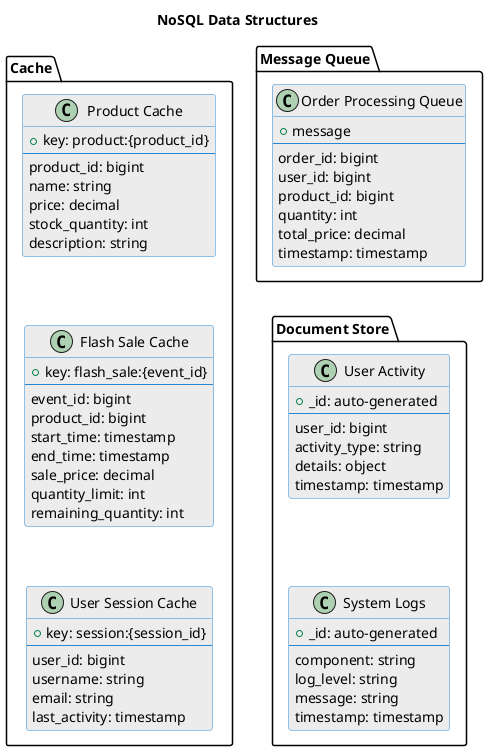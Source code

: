 @startuml
!define RECTANGLE class

skinparam class {
    BackgroundColor #ECECEC
    ArrowColor #2688d4
    BorderColor #2688d4
}

skinparam linetype ortho

title NoSQL Data Structures

package "Cache" {
    RECTANGLE "Product Cache" as ProductCache {
        + key: product:{product_id}
        --
        product_id: bigint
        name: string
        price: decimal
        stock_quantity: int
        description: string
    }

    RECTANGLE "Flash Sale Cache" as FlashSaleCache {
        + key: flash_sale:{event_id}
        --
        event_id: bigint
        product_id: bigint
        start_time: timestamp
        end_time: timestamp
        sale_price: decimal
        quantity_limit: int
        remaining_quantity: int
    }

    RECTANGLE "User Session Cache" as UserSessionCache {
        + key: session:{session_id}
        --
        user_id: bigint
        username: string
        email: string
        last_activity: timestamp
    }
}

package "Message Queue" {
    RECTANGLE "Order Processing Queue" as OrderProcessingQueue {
        + message
        --
        order_id: bigint
        user_id: bigint
        product_id: bigint
        quantity: int
        total_price: decimal
        timestamp: timestamp
    }
}

package "Document Store" {
    RECTANGLE "User Activity" as UserActivity {
        + _id: auto-generated
        --
        user_id: bigint
        activity_type: string
        details: object
        timestamp: timestamp
    }

    RECTANGLE "System Logs" as SystemLogs {
        + _id: auto-generated
        --
        component: string
        log_level: string
        message: string
        timestamp: timestamp
    }
}

ProductCache -[hidden]down- FlashSaleCache
FlashSaleCache -[hidden]down- UserSessionCache
OrderProcessingQueue -[hidden]down- UserActivity
UserActivity -[hidden]down- SystemLogs

@enduml
